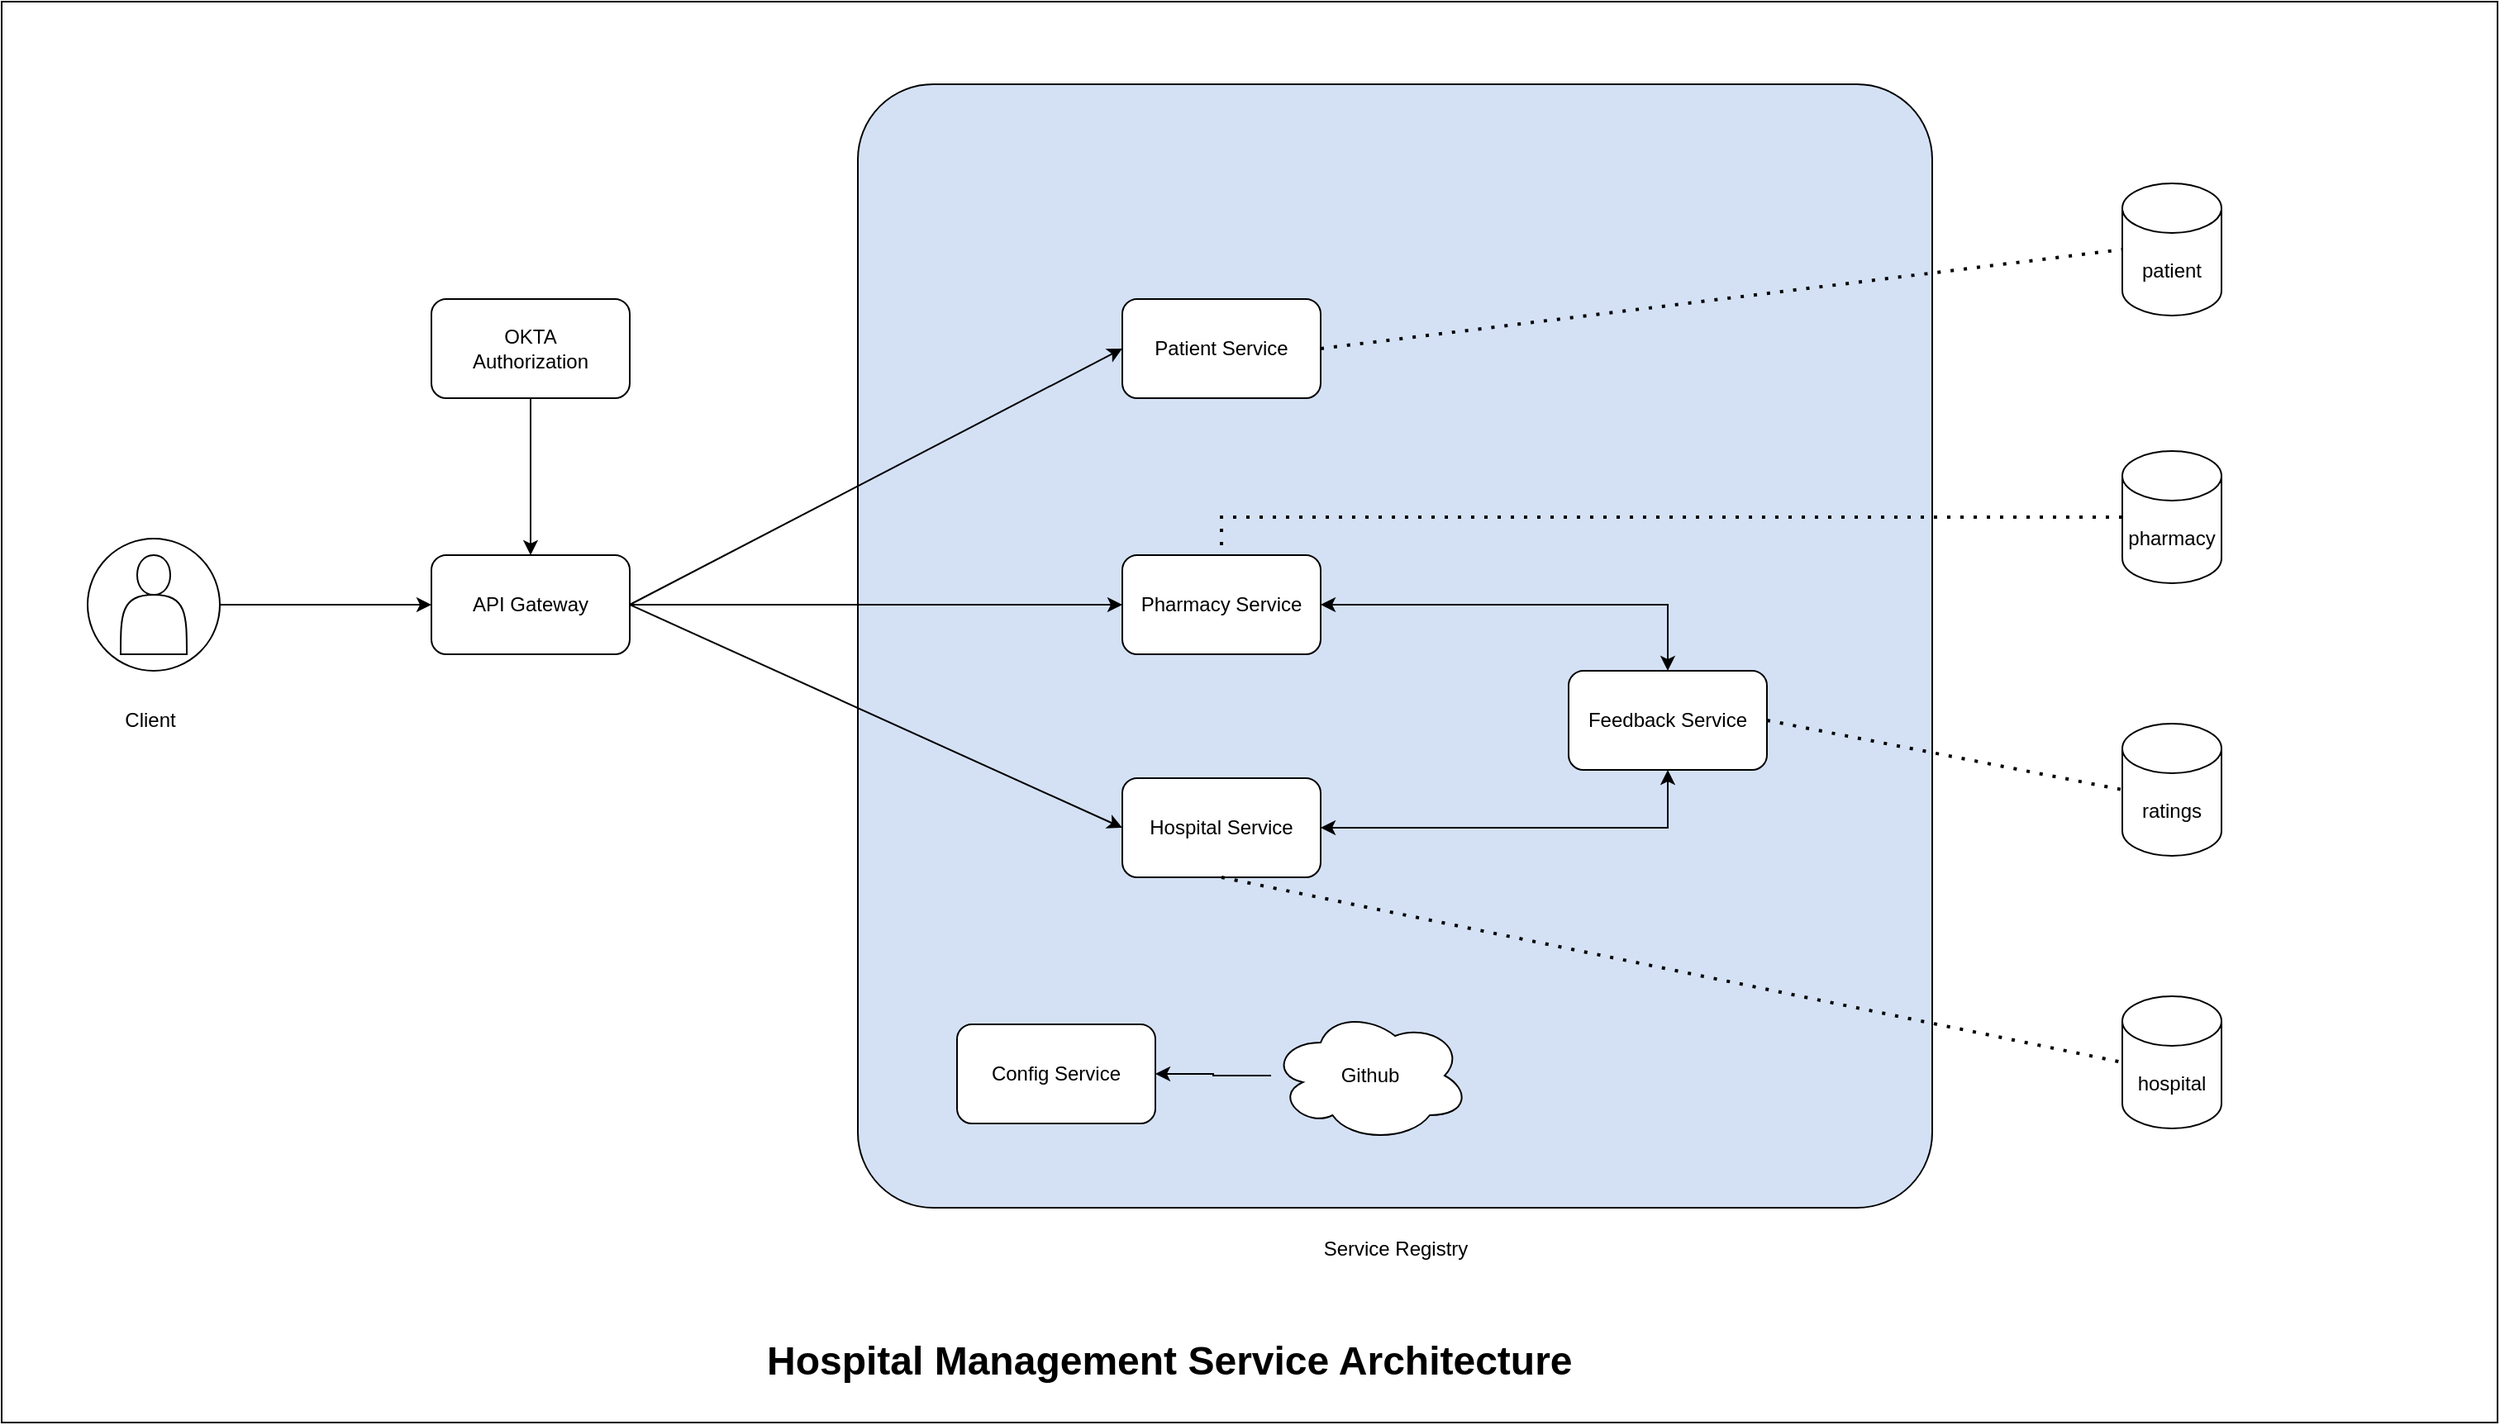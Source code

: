 <mxfile version="21.0.8" type="device"><diagram id="prtHgNgQTEPvFCAcTncT" name="Page-1"><mxGraphModel dx="1034" dy="515" grid="1" gridSize="10" guides="1" tooltips="1" connect="1" arrows="1" fold="1" page="1" pageScale="1" pageWidth="827" pageHeight="1169" math="0" shadow="0"><root><mxCell id="0"/><mxCell id="1" parent="0"/><mxCell id="8KYimSja-G4Kx1hyaW9v-1" value="" style="rounded=0;whiteSpace=wrap;html=1;" parent="1" vertex="1"><mxGeometry y="80" width="1510" height="860" as="geometry"/></mxCell><mxCell id="8KYimSja-G4Kx1hyaW9v-7" value="API Gateway" style="rounded=1;whiteSpace=wrap;html=1;" parent="1" vertex="1"><mxGeometry x="260" y="415" width="120" height="60" as="geometry"/></mxCell><mxCell id="8KYimSja-G4Kx1hyaW9v-12" value="" style="group" parent="1" vertex="1" connectable="0"><mxGeometry x="29" y="405" width="80" height="80" as="geometry"/></mxCell><mxCell id="8KYimSja-G4Kx1hyaW9v-13" value="" style="group" parent="8KYimSja-G4Kx1hyaW9v-12" vertex="1" connectable="0"><mxGeometry width="80" height="80" as="geometry"/></mxCell><mxCell id="8KYimSja-G4Kx1hyaW9v-14" value="" style="ellipse;whiteSpace=wrap;html=1;aspect=fixed;" parent="8KYimSja-G4Kx1hyaW9v-13" vertex="1"><mxGeometry x="23" width="80" height="80" as="geometry"/></mxCell><mxCell id="8KYimSja-G4Kx1hyaW9v-15" value="" style="shape=actor;whiteSpace=wrap;html=1;" parent="8KYimSja-G4Kx1hyaW9v-13" vertex="1"><mxGeometry x="43" y="10" width="40" height="60" as="geometry"/></mxCell><mxCell id="8KYimSja-G4Kx1hyaW9v-18" value="" style="endArrow=classic;html=1;rounded=0;exitX=1;exitY=0.5;exitDx=0;exitDy=0;" parent="1" source="8KYimSja-G4Kx1hyaW9v-14" target="8KYimSja-G4Kx1hyaW9v-7" edge="1"><mxGeometry width="50" height="50" relative="1" as="geometry"><mxPoint x="180" y="445" as="sourcePoint"/><mxPoint x="88" y="445" as="targetPoint"/></mxGeometry></mxCell><mxCell id="8KYimSja-G4Kx1hyaW9v-20" value="" style="rounded=1;whiteSpace=wrap;html=1;arcSize=7;fillColor=#D4E1F5;" parent="1" vertex="1"><mxGeometry x="518" y="130" width="650" height="680" as="geometry"/></mxCell><mxCell id="8KYimSja-G4Kx1hyaW9v-23" value="" style="edgeStyle=orthogonalEdgeStyle;rounded=0;orthogonalLoop=1;jettySize=auto;html=1;" parent="1" source="8KYimSja-G4Kx1hyaW9v-21" target="8KYimSja-G4Kx1hyaW9v-22" edge="1"><mxGeometry relative="1" as="geometry"/></mxCell><mxCell id="8KYimSja-G4Kx1hyaW9v-21" value="Github" style="ellipse;shape=cloud;whiteSpace=wrap;html=1;" parent="1" vertex="1"><mxGeometry x="768" y="690" width="120" height="80" as="geometry"/></mxCell><mxCell id="8KYimSja-G4Kx1hyaW9v-22" value="Config Service" style="rounded=1;whiteSpace=wrap;html=1;" parent="1" vertex="1"><mxGeometry x="578" y="699" width="120" height="60" as="geometry"/></mxCell><mxCell id="8KYimSja-G4Kx1hyaW9v-24" value="Pharmacy Service" style="rounded=1;whiteSpace=wrap;html=1;" parent="1" vertex="1"><mxGeometry x="678" y="415" width="120" height="60" as="geometry"/></mxCell><mxCell id="8KYimSja-G4Kx1hyaW9v-25" style="edgeStyle=orthogonalEdgeStyle;rounded=0;orthogonalLoop=1;jettySize=auto;html=1;" parent="1" source="8KYimSja-G4Kx1hyaW9v-7" target="8KYimSja-G4Kx1hyaW9v-24" edge="1"><mxGeometry relative="1" as="geometry"/></mxCell><mxCell id="8KYimSja-G4Kx1hyaW9v-26" value="Patient Service" style="rounded=1;whiteSpace=wrap;html=1;" parent="1" vertex="1"><mxGeometry x="678" y="260" width="120" height="60" as="geometry"/></mxCell><mxCell id="8KYimSja-G4Kx1hyaW9v-27" value="Hospital Service" style="rounded=1;whiteSpace=wrap;html=1;" parent="1" vertex="1"><mxGeometry x="678" y="550" width="120" height="60" as="geometry"/></mxCell><mxCell id="8KYimSja-G4Kx1hyaW9v-28" value="Feedback Service" style="rounded=1;whiteSpace=wrap;html=1;" parent="1" vertex="1"><mxGeometry x="948" y="485" width="120" height="60" as="geometry"/></mxCell><mxCell id="8KYimSja-G4Kx1hyaW9v-29" value="" style="endArrow=classic;startArrow=classic;html=1;rounded=0;exitX=1;exitY=0.5;exitDx=0;exitDy=0;entryX=0.5;entryY=0;entryDx=0;entryDy=0;" parent="1" source="8KYimSja-G4Kx1hyaW9v-24" target="8KYimSja-G4Kx1hyaW9v-28" edge="1"><mxGeometry width="50" height="50" relative="1" as="geometry"><mxPoint x="808" y="510" as="sourcePoint"/><mxPoint x="858" y="460" as="targetPoint"/><Array as="points"><mxPoint x="1008" y="445"/></Array></mxGeometry></mxCell><mxCell id="8KYimSja-G4Kx1hyaW9v-30" value="" style="endArrow=classic;startArrow=classic;html=1;rounded=0;exitX=1;exitY=0.5;exitDx=0;exitDy=0;entryX=0.5;entryY=1;entryDx=0;entryDy=0;" parent="1" source="8KYimSja-G4Kx1hyaW9v-27" target="8KYimSja-G4Kx1hyaW9v-28" edge="1"><mxGeometry width="50" height="50" relative="1" as="geometry"><mxPoint x="808" y="510" as="sourcePoint"/><mxPoint x="858" y="460" as="targetPoint"/><Array as="points"><mxPoint x="1008" y="580"/></Array></mxGeometry></mxCell><mxCell id="8KYimSja-G4Kx1hyaW9v-31" value="" style="endArrow=classic;html=1;rounded=0;exitX=1;exitY=0.5;exitDx=0;exitDy=0;entryX=0;entryY=0.5;entryDx=0;entryDy=0;" parent="1" source="8KYimSja-G4Kx1hyaW9v-7" target="8KYimSja-G4Kx1hyaW9v-27" edge="1"><mxGeometry width="50" height="50" relative="1" as="geometry"><mxPoint x="808" y="510" as="sourcePoint"/><mxPoint x="858" y="460" as="targetPoint"/></mxGeometry></mxCell><mxCell id="8KYimSja-G4Kx1hyaW9v-32" value="" style="endArrow=classic;html=1;rounded=0;exitX=1;exitY=0.5;exitDx=0;exitDy=0;entryX=0;entryY=0.5;entryDx=0;entryDy=0;" parent="1" source="8KYimSja-G4Kx1hyaW9v-7" target="8KYimSja-G4Kx1hyaW9v-26" edge="1"><mxGeometry width="50" height="50" relative="1" as="geometry"><mxPoint x="808" y="510" as="sourcePoint"/><mxPoint x="858" y="460" as="targetPoint"/></mxGeometry></mxCell><mxCell id="8KYimSja-G4Kx1hyaW9v-33" value="pharmacy" style="shape=cylinder3;whiteSpace=wrap;html=1;boundedLbl=1;backgroundOutline=1;size=15;" parent="1" vertex="1"><mxGeometry x="1283" y="352" width="60" height="80" as="geometry"/></mxCell><mxCell id="8KYimSja-G4Kx1hyaW9v-34" value="ratings" style="shape=cylinder3;whiteSpace=wrap;html=1;boundedLbl=1;backgroundOutline=1;size=15;" parent="1" vertex="1"><mxGeometry x="1283" y="517" width="60" height="80" as="geometry"/></mxCell><mxCell id="8KYimSja-G4Kx1hyaW9v-35" value="hospital" style="shape=cylinder3;whiteSpace=wrap;html=1;boundedLbl=1;backgroundOutline=1;size=15;" parent="1" vertex="1"><mxGeometry x="1283" y="682" width="60" height="80" as="geometry"/></mxCell><mxCell id="8KYimSja-G4Kx1hyaW9v-36" value="patient" style="shape=cylinder3;whiteSpace=wrap;html=1;boundedLbl=1;backgroundOutline=1;size=15;" parent="1" vertex="1"><mxGeometry x="1283" y="190" width="60" height="80" as="geometry"/></mxCell><mxCell id="8KYimSja-G4Kx1hyaW9v-38" value="" style="endArrow=none;dashed=1;html=1;dashPattern=1 3;strokeWidth=2;rounded=0;exitX=0;exitY=0.5;exitDx=0;exitDy=0;exitPerimeter=0;entryX=0.5;entryY=0;entryDx=0;entryDy=0;" parent="1" source="8KYimSja-G4Kx1hyaW9v-33" target="8KYimSja-G4Kx1hyaW9v-24" edge="1"><mxGeometry width="50" height="50" relative="1" as="geometry"><mxPoint x="758" y="510" as="sourcePoint"/><mxPoint x="808" y="460" as="targetPoint"/><Array as="points"><mxPoint x="738" y="392"/></Array></mxGeometry></mxCell><mxCell id="8KYimSja-G4Kx1hyaW9v-40" value="" style="endArrow=none;dashed=1;html=1;dashPattern=1 3;strokeWidth=2;rounded=0;exitX=1;exitY=0.5;exitDx=0;exitDy=0;entryX=0;entryY=0.5;entryDx=0;entryDy=0;entryPerimeter=0;" parent="1" source="8KYimSja-G4Kx1hyaW9v-26" target="8KYimSja-G4Kx1hyaW9v-36" edge="1"><mxGeometry width="50" height="50" relative="1" as="geometry"><mxPoint x="758" y="510" as="sourcePoint"/><mxPoint x="808" y="460" as="targetPoint"/></mxGeometry></mxCell><mxCell id="8KYimSja-G4Kx1hyaW9v-41" value="" style="endArrow=none;dashed=1;html=1;dashPattern=1 3;strokeWidth=2;rounded=0;entryX=0;entryY=0.5;entryDx=0;entryDy=0;entryPerimeter=0;exitX=1;exitY=0.5;exitDx=0;exitDy=0;" parent="1" source="8KYimSja-G4Kx1hyaW9v-28" target="8KYimSja-G4Kx1hyaW9v-34" edge="1"><mxGeometry width="50" height="50" relative="1" as="geometry"><mxPoint x="1218" y="600" as="sourcePoint"/><mxPoint x="1268" y="550" as="targetPoint"/></mxGeometry></mxCell><mxCell id="8KYimSja-G4Kx1hyaW9v-42" value="" style="endArrow=none;dashed=1;html=1;dashPattern=1 3;strokeWidth=2;rounded=0;exitX=0.5;exitY=1;exitDx=0;exitDy=0;entryX=0;entryY=0.5;entryDx=0;entryDy=0;entryPerimeter=0;" parent="1" source="8KYimSja-G4Kx1hyaW9v-27" target="8KYimSja-G4Kx1hyaW9v-35" edge="1"><mxGeometry width="50" height="50" relative="1" as="geometry"><mxPoint x="898" y="670" as="sourcePoint"/><mxPoint x="948" y="620" as="targetPoint"/></mxGeometry></mxCell><mxCell id="8KYimSja-G4Kx1hyaW9v-43" value="Client" style="text;html=1;strokeColor=none;fillColor=none;align=center;verticalAlign=middle;whiteSpace=wrap;rounded=0;" parent="1" vertex="1"><mxGeometry x="60" y="500" width="60" height="30" as="geometry"/></mxCell><mxCell id="8KYimSja-G4Kx1hyaW9v-44" value="&lt;h1&gt;Hospital Management Service Architecture&lt;/h1&gt;" style="text;html=1;strokeColor=none;fillColor=none;spacing=5;spacingTop=-20;whiteSpace=wrap;overflow=hidden;rounded=0;" parent="1" vertex="1"><mxGeometry x="458" y="883" width="560" height="40" as="geometry"/></mxCell><mxCell id="cgNLGbfz6uJxJUyziHLs-30" value="Service Registry" style="text;html=1;strokeColor=none;fillColor=none;align=center;verticalAlign=middle;whiteSpace=wrap;rounded=0;" parent="1" vertex="1"><mxGeometry x="764.5" y="820" width="157" height="30" as="geometry"/></mxCell><mxCell id="gdcezpaulGuJ2h4aNzAC-2" value="" style="edgeStyle=orthogonalEdgeStyle;rounded=0;orthogonalLoop=1;jettySize=auto;html=1;" edge="1" parent="1" source="gdcezpaulGuJ2h4aNzAC-1" target="8KYimSja-G4Kx1hyaW9v-7"><mxGeometry relative="1" as="geometry"/></mxCell><mxCell id="gdcezpaulGuJ2h4aNzAC-1" value="OKTA &lt;br&gt;Authorization" style="rounded=1;whiteSpace=wrap;html=1;" vertex="1" parent="1"><mxGeometry x="260" y="260" width="120" height="60" as="geometry"/></mxCell></root></mxGraphModel></diagram></mxfile>